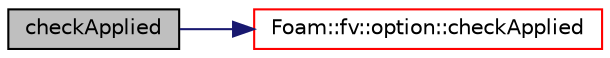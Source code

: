 digraph "checkApplied"
{
  bgcolor="transparent";
  edge [fontname="Helvetica",fontsize="10",labelfontname="Helvetica",labelfontsize="10"];
  node [fontname="Helvetica",fontsize="10",shape=record];
  rankdir="LR";
  Node1 [label="checkApplied",height=0.2,width=0.4,color="black", fillcolor="grey75", style="filled", fontcolor="black"];
  Node1 -> Node2 [color="midnightblue",fontsize="10",style="solid",fontname="Helvetica"];
  Node2 [label="Foam::fv::option::checkApplied",height=0.2,width=0.4,color="red",URL="$a01755.html#a94bd1878ac9dc3f45476b7fe610e716d",tooltip="Check that the source has been applied. "];
}
